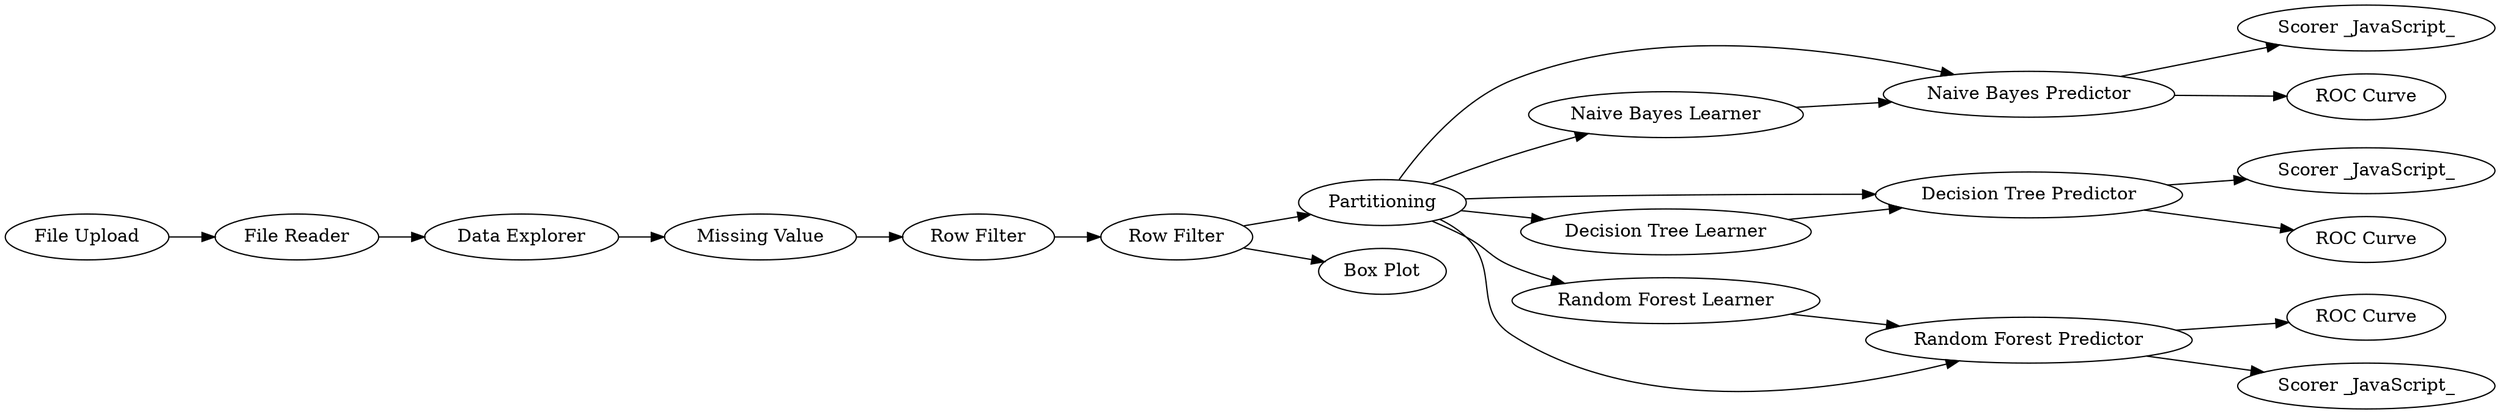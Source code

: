 digraph {
	739 -> 740
	752 -> 755
	750 -> 754
	740 -> 751
	740 -> 749
	749 -> 750
	3 -> 737
	740 -> 750
	752 -> 760
	737 -> 738
	741 -> 742
	742 -> 757
	740 -> 742
	748 -> 2
	740 -> 752
	740 -> 741
	750 -> 761
	739 -> 12
	738 -> 739
	742 -> 753
	2 -> 3
	751 -> 752
	750 [label="Decision Tree Predictor"]
	741 [label="Random Forest Learner"]
	740 [label=Partitioning]
	751 [label="Naive Bayes Learner"]
	738 [label="Row Filter"]
	3 [label="Data Explorer"]
	761 [label="ROC Curve"]
	739 [label="Row Filter"]
	752 [label="Naive Bayes Predictor"]
	12 [label="Box Plot"]
	748 [label="File Upload"]
	737 [label="Missing Value"]
	742 [label="Random Forest Predictor"]
	755 [label="Scorer _JavaScript_"]
	757 [label="ROC Curve"]
	760 [label="ROC Curve"]
	749 [label="Decision Tree Learner"]
	753 [label="Scorer _JavaScript_"]
	754 [label="Scorer _JavaScript_"]
	2 [label="File Reader"]
	rankdir=LR
}

